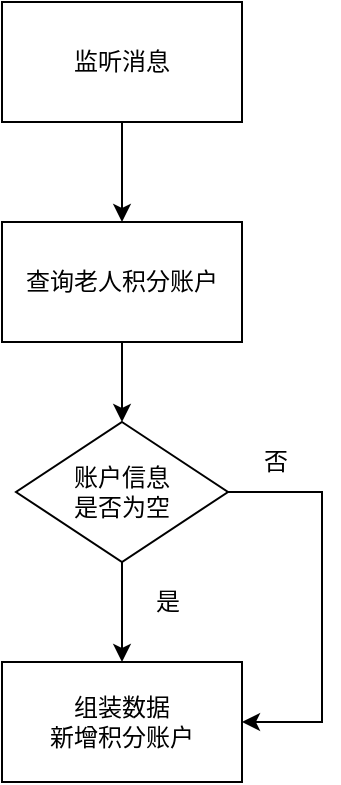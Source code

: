 <mxfile version="26.0.4">
  <diagram name="第 1 页" id="Eyo237k6-B_SBy_Qdd4L">
    <mxGraphModel dx="1434" dy="746" grid="1" gridSize="10" guides="1" tooltips="1" connect="1" arrows="1" fold="1" page="1" pageScale="1" pageWidth="827" pageHeight="1169" math="0" shadow="0">
      <root>
        <mxCell id="0" />
        <mxCell id="1" parent="0" />
        <mxCell id="wH0LDuFgK6kLuCQww6KV-15" style="edgeStyle=orthogonalEdgeStyle;rounded=0;orthogonalLoop=1;jettySize=auto;html=1;exitX=0.5;exitY=1;exitDx=0;exitDy=0;" edge="1" parent="1" source="wH0LDuFgK6kLuCQww6KV-6">
          <mxGeometry relative="1" as="geometry">
            <mxPoint x="370" y="460" as="targetPoint" />
          </mxGeometry>
        </mxCell>
        <mxCell id="wH0LDuFgK6kLuCQww6KV-5" style="edgeStyle=orthogonalEdgeStyle;rounded=0;orthogonalLoop=1;jettySize=auto;html=1;exitX=0.5;exitY=1;exitDx=0;exitDy=0;entryX=0.5;entryY=0;entryDx=0;entryDy=0;" edge="1" parent="1" source="wH0LDuFgK6kLuCQww6KV-2" target="wH0LDuFgK6kLuCQww6KV-4">
          <mxGeometry relative="1" as="geometry" />
        </mxCell>
        <mxCell id="wH0LDuFgK6kLuCQww6KV-2" value="监听消息" style="rounded=0;whiteSpace=wrap;html=1;" vertex="1" parent="1">
          <mxGeometry x="310" y="130" width="120" height="60" as="geometry" />
        </mxCell>
        <mxCell id="wH0LDuFgK6kLuCQww6KV-7" style="edgeStyle=orthogonalEdgeStyle;rounded=0;orthogonalLoop=1;jettySize=auto;html=1;exitX=0.5;exitY=1;exitDx=0;exitDy=0;entryX=0.5;entryY=0;entryDx=0;entryDy=0;" edge="1" parent="1" source="wH0LDuFgK6kLuCQww6KV-4" target="wH0LDuFgK6kLuCQww6KV-6">
          <mxGeometry relative="1" as="geometry" />
        </mxCell>
        <mxCell id="wH0LDuFgK6kLuCQww6KV-4" value="查询老人积分账户" style="rounded=0;whiteSpace=wrap;html=1;" vertex="1" parent="1">
          <mxGeometry x="310" y="240" width="120" height="60" as="geometry" />
        </mxCell>
        <mxCell id="wH0LDuFgK6kLuCQww6KV-22" style="edgeStyle=orthogonalEdgeStyle;rounded=0;orthogonalLoop=1;jettySize=auto;html=1;exitX=1;exitY=0.5;exitDx=0;exitDy=0;entryX=1;entryY=0.5;entryDx=0;entryDy=0;" edge="1" parent="1" source="wH0LDuFgK6kLuCQww6KV-6" target="wH0LDuFgK6kLuCQww6KV-8">
          <mxGeometry relative="1" as="geometry">
            <Array as="points">
              <mxPoint x="470" y="375" />
              <mxPoint x="470" y="490" />
            </Array>
          </mxGeometry>
        </mxCell>
        <mxCell id="wH0LDuFgK6kLuCQww6KV-6" value="账户信息&lt;div&gt;是否为空&lt;/div&gt;" style="rhombus;whiteSpace=wrap;html=1;" vertex="1" parent="1">
          <mxGeometry x="317" y="340" width="106" height="70" as="geometry" />
        </mxCell>
        <mxCell id="wH0LDuFgK6kLuCQww6KV-8" value="组装数据&lt;div&gt;新增积分账户&lt;/div&gt;" style="rounded=0;whiteSpace=wrap;html=1;" vertex="1" parent="1">
          <mxGeometry x="310" y="460" width="120" height="60" as="geometry" />
        </mxCell>
        <mxCell id="wH0LDuFgK6kLuCQww6KV-17" value="是" style="text;html=1;align=center;verticalAlign=middle;whiteSpace=wrap;rounded=0;" vertex="1" parent="1">
          <mxGeometry x="376" y="420" width="34" height="20" as="geometry" />
        </mxCell>
        <mxCell id="wH0LDuFgK6kLuCQww6KV-23" value="否" style="text;html=1;align=center;verticalAlign=middle;whiteSpace=wrap;rounded=0;" vertex="1" parent="1">
          <mxGeometry x="430" y="350" width="34" height="20" as="geometry" />
        </mxCell>
      </root>
    </mxGraphModel>
  </diagram>
</mxfile>
